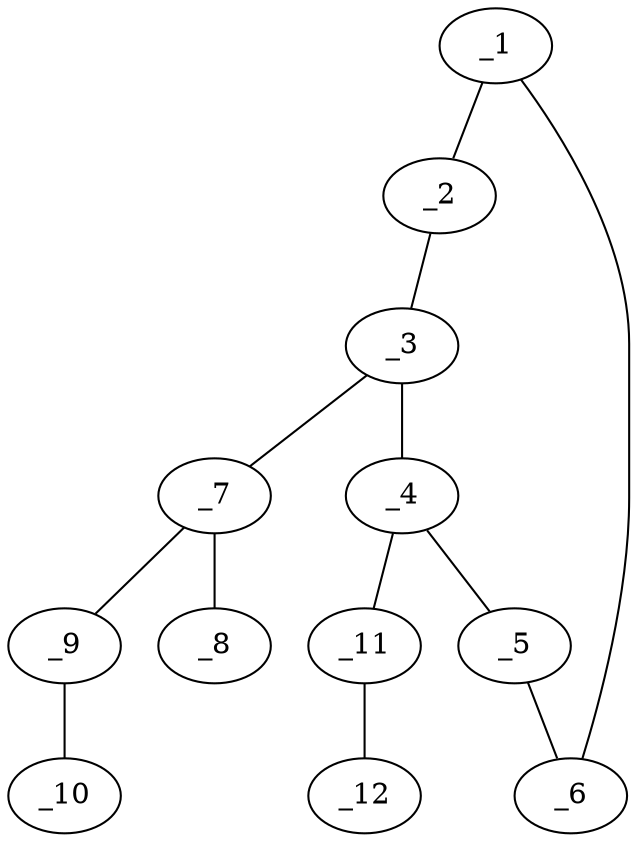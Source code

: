 graph molid649436 {
	_1	 [charge=0,
		chem=1,
		symbol="C  ",
		x="5.4641",
		y="-1.75"];
	_2	 [charge=0,
		chem=1,
		symbol="C  ",
		x="5.4641",
		y="-0.75"];
	_1 -- _2	 [valence=1];
	_6	 [charge=0,
		chem=1,
		symbol="C  ",
		x="4.5981",
		y="-2.25"];
	_1 -- _6	 [valence=2];
	_3	 [charge=0,
		chem=1,
		symbol="C  ",
		x="4.5981",
		y="-0.25"];
	_2 -- _3	 [valence=2];
	_4	 [charge=0,
		chem=1,
		symbol="C  ",
		x="3.732",
		y="-0.75"];
	_3 -- _4	 [valence=1];
	_7	 [charge=0,
		chem=1,
		symbol="C  ",
		x="4.5981",
		y="0.75"];
	_3 -- _7	 [valence=1];
	_5	 [charge=0,
		chem=1,
		symbol="C  ",
		x="3.732",
		y="-1.75"];
	_4 -- _5	 [valence=2];
	_11	 [charge=0,
		chem=1,
		symbol="C  ",
		x="2.866",
		y="-0.25"];
	_4 -- _11	 [valence=1];
	_5 -- _6	 [valence=1];
	_8	 [charge=0,
		chem=2,
		symbol="O  ",
		x="3.7321",
		y="1.25"];
	_7 -- _8	 [valence=2];
	_9	 [charge=0,
		chem=2,
		symbol="O  ",
		x="5.4641",
		y="1.25"];
	_7 -- _9	 [valence=1];
	_10	 [charge=0,
		chem=1,
		symbol="C  ",
		x="5.4641",
		y="2.25"];
	_9 -- _10	 [valence=1];
	_12	 [charge=0,
		chem=1,
		symbol="C  ",
		x=2,
		y="0.25"];
	_11 -- _12	 [valence=3];
}
